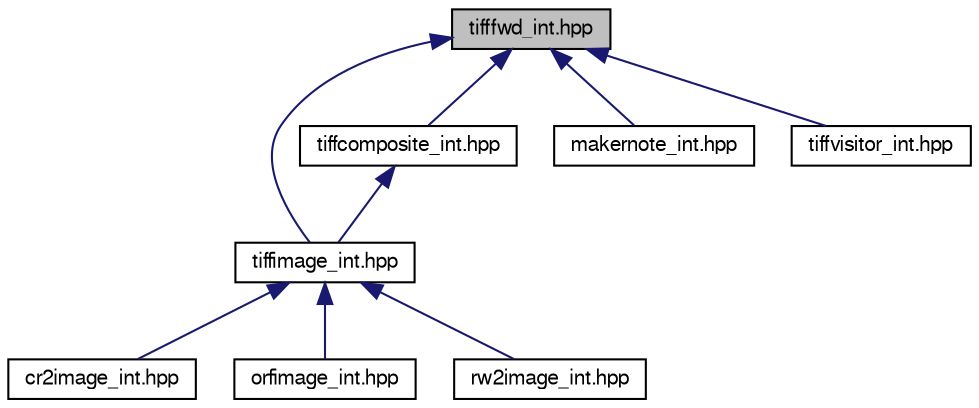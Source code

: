 digraph "tifffwd_int.hpp"
{
  edge [fontname="FreeSans",fontsize="10",labelfontname="FreeSans",labelfontsize="10"];
  node [fontname="FreeSans",fontsize="10",shape=record];
  Node1 [label="tifffwd_int.hpp",height=0.2,width=0.4,color="black", fillcolor="grey75", style="filled" fontcolor="black"];
  Node1 -> Node2 [dir="back",color="midnightblue",fontsize="10",style="solid",fontname="FreeSans"];
  Node2 [label="tiffimage_int.hpp",height=0.2,width=0.4,color="black", fillcolor="white", style="filled",URL="$tiffimage__int_8hpp.html",tooltip="Internal class TiffParserWorker to parse TIFF data. "];
  Node2 -> Node3 [dir="back",color="midnightblue",fontsize="10",style="solid",fontname="FreeSans"];
  Node3 [label="cr2image_int.hpp",height=0.2,width=0.4,color="black", fillcolor="white", style="filled",URL="$cr2image__int_8hpp.html",tooltip="Internal classes to support CR2 image format. "];
  Node2 -> Node4 [dir="back",color="midnightblue",fontsize="10",style="solid",fontname="FreeSans"];
  Node4 [label="orfimage_int.hpp",height=0.2,width=0.4,color="black", fillcolor="white", style="filled",URL="$orfimage__int_8hpp.html",tooltip="Internal classes to support Olympus RAW image format. "];
  Node2 -> Node5 [dir="back",color="midnightblue",fontsize="10",style="solid",fontname="FreeSans"];
  Node5 [label="rw2image_int.hpp",height=0.2,width=0.4,color="black", fillcolor="white", style="filled",URL="$rw2image__int_8hpp.html",tooltip="Internal classes to support RW2 image format. "];
  Node1 -> Node6 [dir="back",color="midnightblue",fontsize="10",style="solid",fontname="FreeSans"];
  Node6 [label="tiffcomposite_int.hpp",height=0.2,width=0.4,color="black", fillcolor="white", style="filled",URL="$tiffcomposite__int_8hpp.html",tooltip="Internal classes used in a TIFF composite structure. "];
  Node6 -> Node2 [dir="back",color="midnightblue",fontsize="10",style="solid",fontname="FreeSans"];
  Node1 -> Node7 [dir="back",color="midnightblue",fontsize="10",style="solid",fontname="FreeSans"];
  Node7 [label="makernote_int.hpp",height=0.2,width=0.4,color="black", fillcolor="white", style="filled",URL="$makernote__int_8hpp.html",tooltip="Makernote factory and registry, IFD makernote header, and camera vendor specific makernote implementa..."];
  Node1 -> Node8 [dir="back",color="midnightblue",fontsize="10",style="solid",fontname="FreeSans"];
  Node8 [label="tiffvisitor_int.hpp",height=0.2,width=0.4,color="black", fillcolor="white", style="filled",URL="$tiffvisitor__int_8hpp.html",tooltip="Internal operations on a TIFF composite tree, implemented as visitor classes. "];
}
